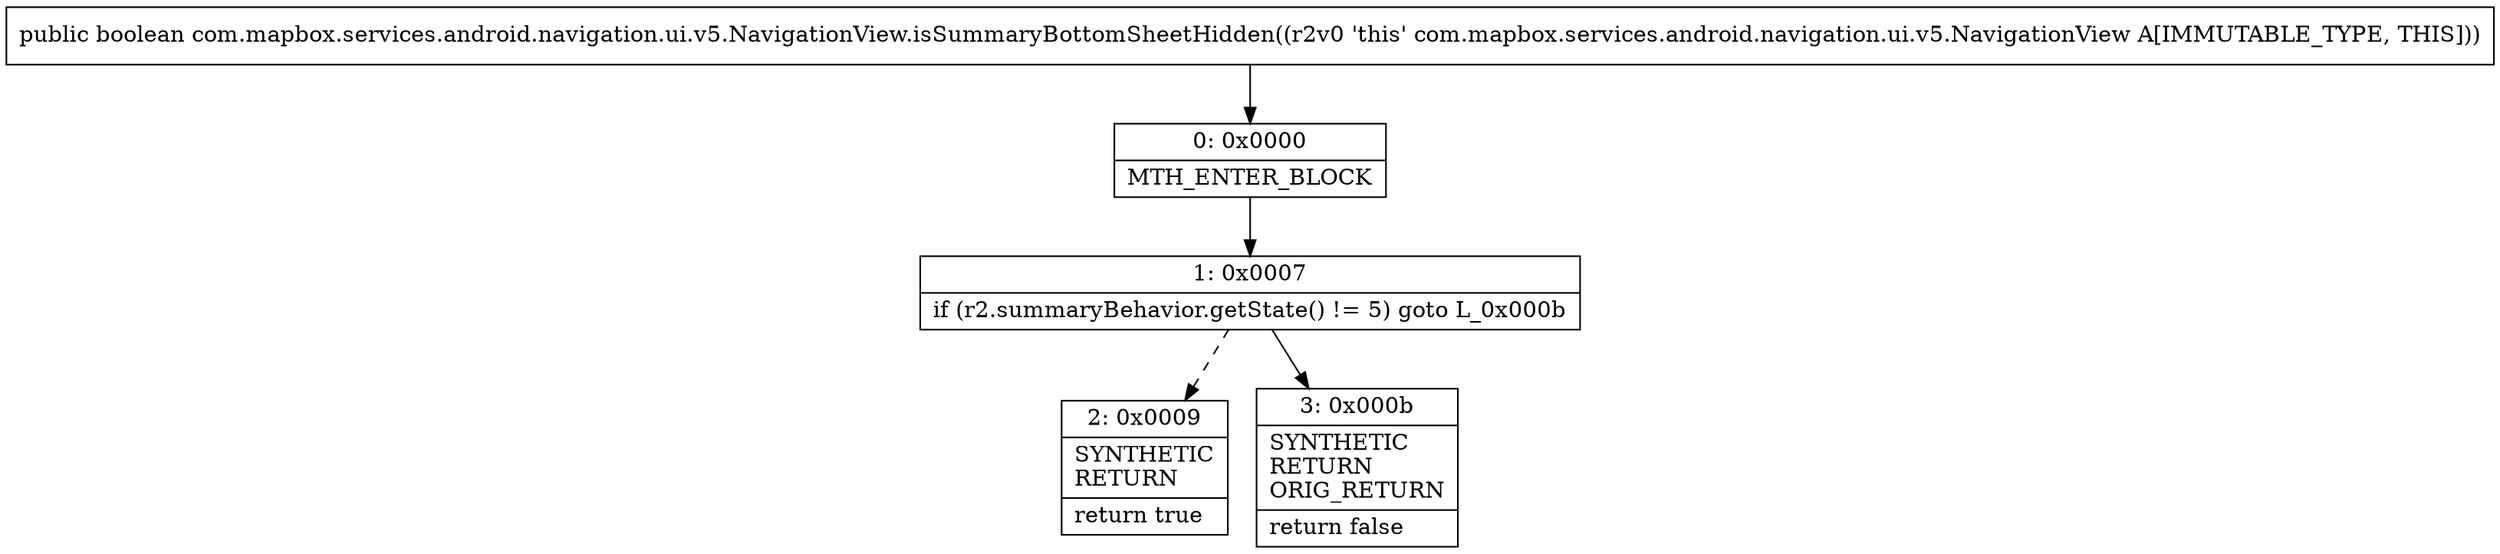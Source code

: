 digraph "CFG forcom.mapbox.services.android.navigation.ui.v5.NavigationView.isSummaryBottomSheetHidden()Z" {
Node_0 [shape=record,label="{0\:\ 0x0000|MTH_ENTER_BLOCK\l}"];
Node_1 [shape=record,label="{1\:\ 0x0007|if (r2.summaryBehavior.getState() != 5) goto L_0x000b\l}"];
Node_2 [shape=record,label="{2\:\ 0x0009|SYNTHETIC\lRETURN\l|return true\l}"];
Node_3 [shape=record,label="{3\:\ 0x000b|SYNTHETIC\lRETURN\lORIG_RETURN\l|return false\l}"];
MethodNode[shape=record,label="{public boolean com.mapbox.services.android.navigation.ui.v5.NavigationView.isSummaryBottomSheetHidden((r2v0 'this' com.mapbox.services.android.navigation.ui.v5.NavigationView A[IMMUTABLE_TYPE, THIS])) }"];
MethodNode -> Node_0;
Node_0 -> Node_1;
Node_1 -> Node_2[style=dashed];
Node_1 -> Node_3;
}

